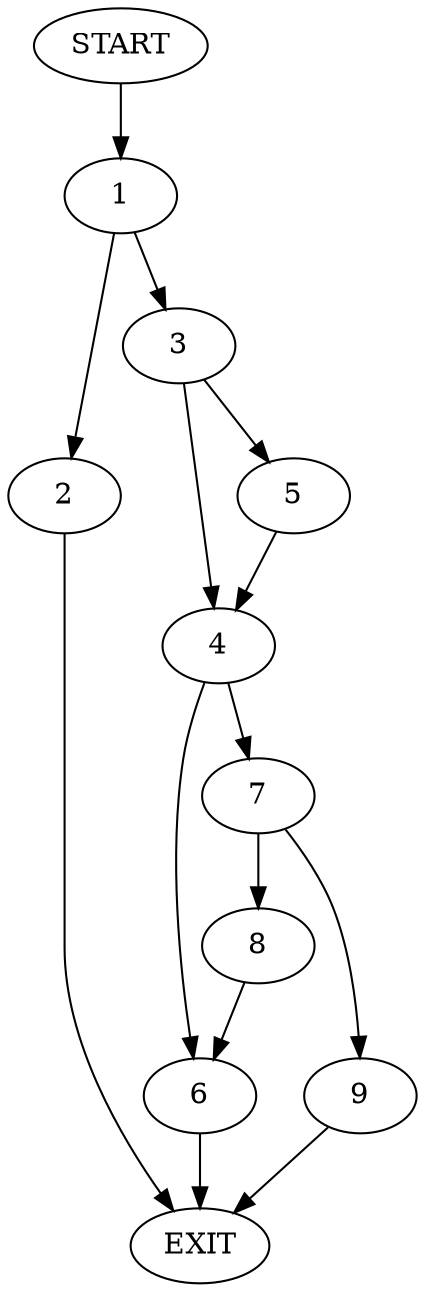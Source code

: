 digraph {
0 [label="START"]
10 [label="EXIT"]
0 -> 1
1 -> 2
1 -> 3
2 -> 10
3 -> 4
3 -> 5
5 -> 4
4 -> 6
4 -> 7
7 -> 8
7 -> 9
6 -> 10
9 -> 10
8 -> 6
}
